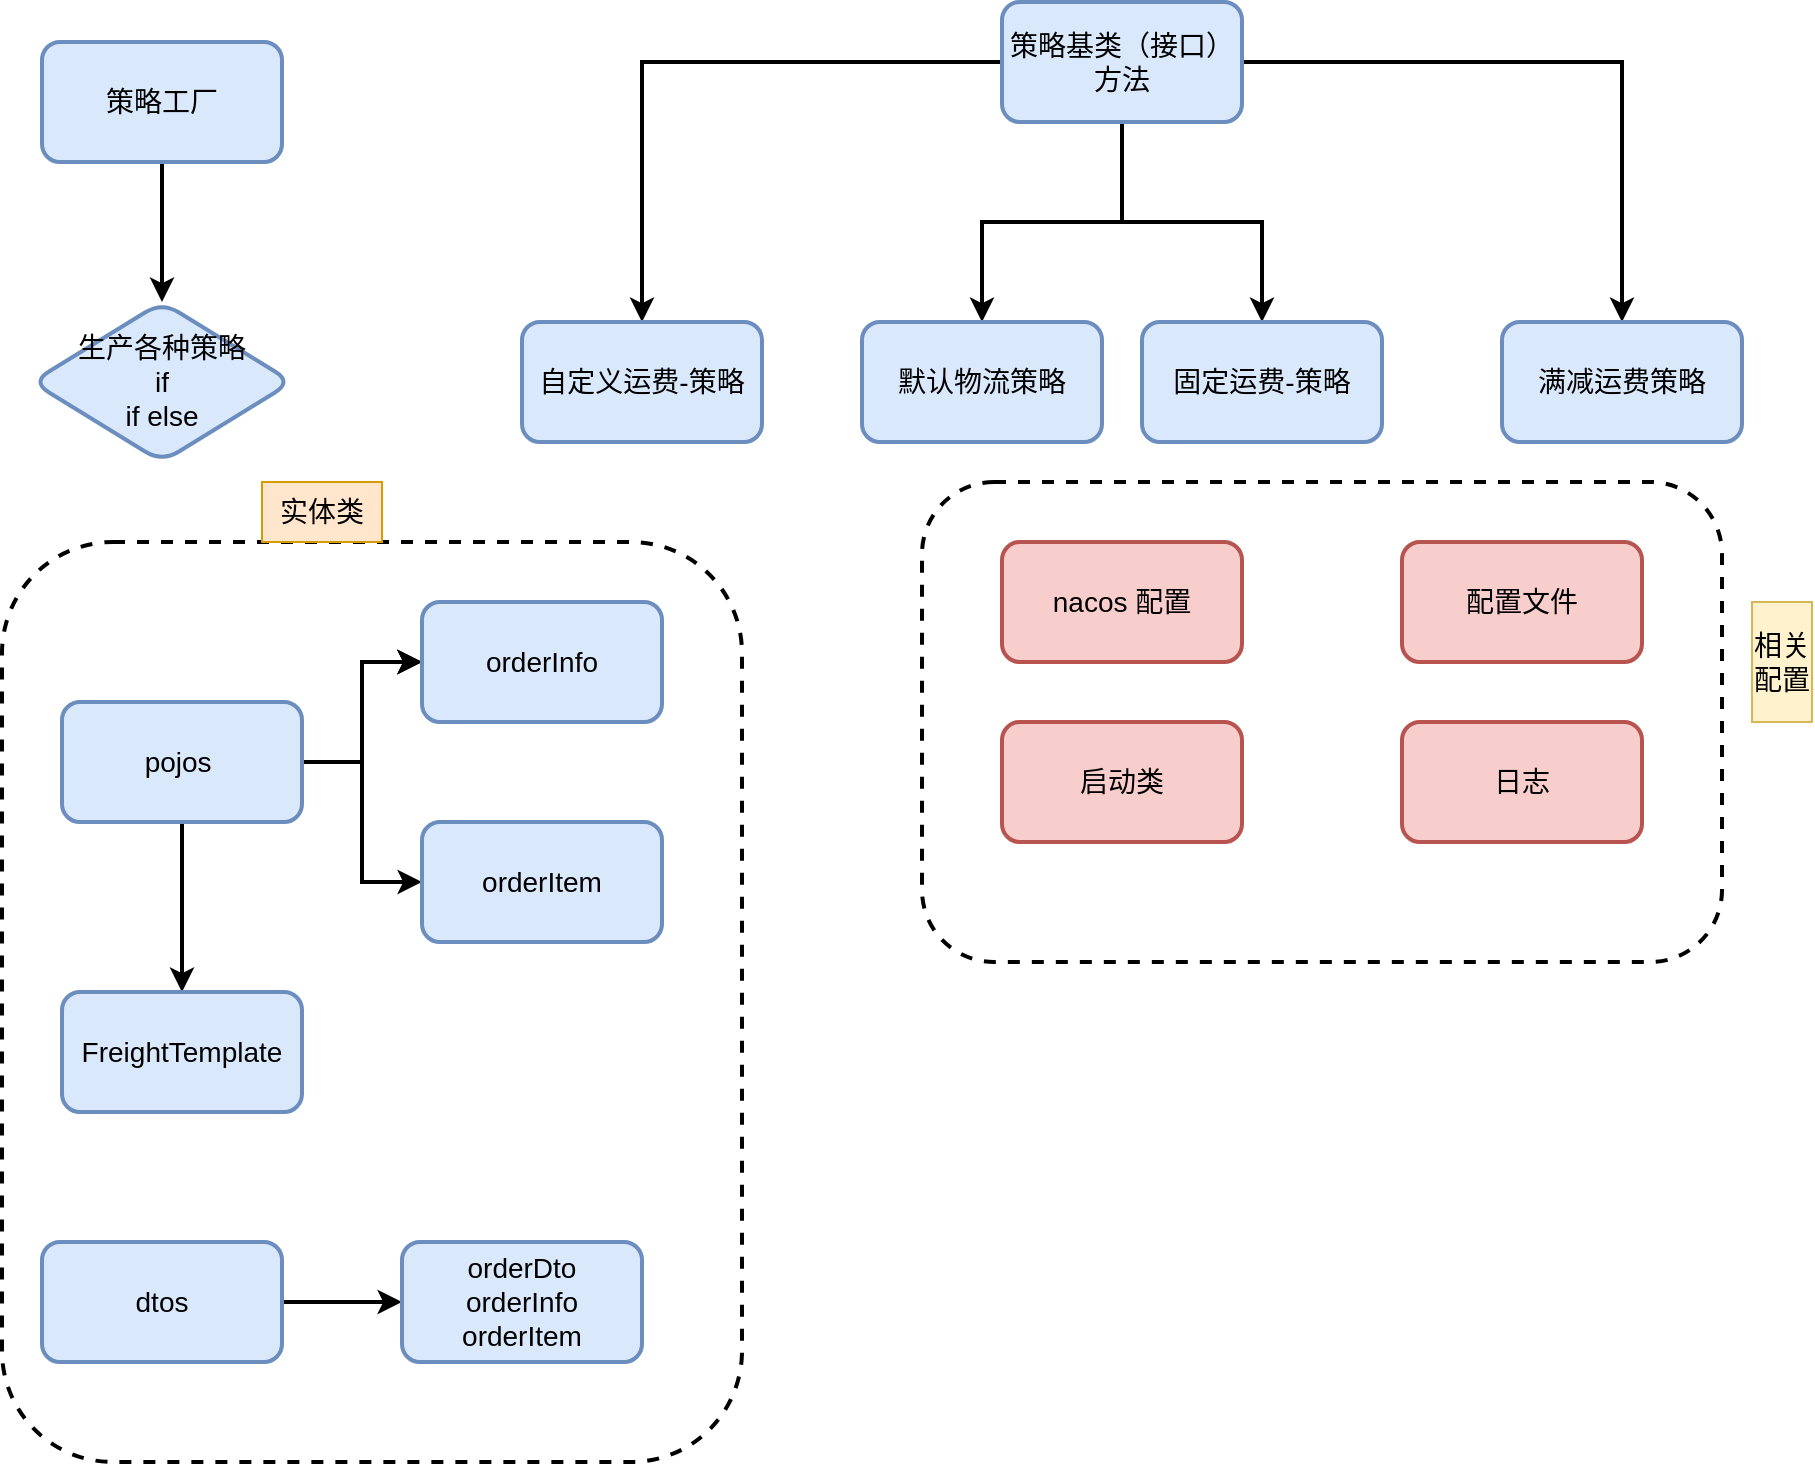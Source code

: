 <mxfile version="20.0.3" type="github">
  <diagram id="eZQI212zW49PJOHGEDup" name="第 1 页">
    <mxGraphModel dx="1038" dy="615" grid="1" gridSize="10" guides="1" tooltips="1" connect="1" arrows="1" fold="1" page="1" pageScale="1" pageWidth="827" pageHeight="1169" math="0" shadow="0">
      <root>
        <mxCell id="0" />
        <mxCell id="1" parent="0" />
        <mxCell id="KIiZi3-VXo7V8YcJdM5M-4" value="" style="edgeStyle=orthogonalEdgeStyle;rounded=0;orthogonalLoop=1;jettySize=auto;html=1;strokeWidth=2;" edge="1" parent="1" source="KIiZi3-VXo7V8YcJdM5M-1" target="KIiZi3-VXo7V8YcJdM5M-3">
          <mxGeometry relative="1" as="geometry" />
        </mxCell>
        <mxCell id="KIiZi3-VXo7V8YcJdM5M-6" value="" style="edgeStyle=orthogonalEdgeStyle;rounded=0;orthogonalLoop=1;jettySize=auto;html=1;strokeWidth=2;" edge="1" parent="1" source="KIiZi3-VXo7V8YcJdM5M-1" target="KIiZi3-VXo7V8YcJdM5M-5">
          <mxGeometry relative="1" as="geometry" />
        </mxCell>
        <mxCell id="KIiZi3-VXo7V8YcJdM5M-8" value="" style="edgeStyle=orthogonalEdgeStyle;rounded=0;orthogonalLoop=1;jettySize=auto;html=1;strokeWidth=2;" edge="1" parent="1" source="KIiZi3-VXo7V8YcJdM5M-1" target="KIiZi3-VXo7V8YcJdM5M-7">
          <mxGeometry relative="1" as="geometry" />
        </mxCell>
        <mxCell id="KIiZi3-VXo7V8YcJdM5M-9" style="edgeStyle=orthogonalEdgeStyle;rounded=0;orthogonalLoop=1;jettySize=auto;html=1;entryX=0.5;entryY=0;entryDx=0;entryDy=0;strokeWidth=2;" edge="1" parent="1" source="KIiZi3-VXo7V8YcJdM5M-1" target="KIiZi3-VXo7V8YcJdM5M-2">
          <mxGeometry relative="1" as="geometry" />
        </mxCell>
        <mxCell id="KIiZi3-VXo7V8YcJdM5M-1" value="策略基类（接口）&lt;br&gt;方法" style="rounded=1;whiteSpace=wrap;html=1;strokeWidth=2;fontSize=14;fillColor=#dae8fc;strokeColor=#6c8ebf;" vertex="1" parent="1">
          <mxGeometry x="530" y="30" width="120" height="60" as="geometry" />
        </mxCell>
        <mxCell id="KIiZi3-VXo7V8YcJdM5M-2" value="默认物流策略" style="rounded=1;whiteSpace=wrap;html=1;strokeWidth=2;fontSize=14;fillColor=#dae8fc;strokeColor=#6c8ebf;" vertex="1" parent="1">
          <mxGeometry x="460" y="190" width="120" height="60" as="geometry" />
        </mxCell>
        <mxCell id="KIiZi3-VXo7V8YcJdM5M-3" value="固定运费-策略" style="rounded=1;whiteSpace=wrap;html=1;strokeWidth=2;fontSize=14;fillColor=#dae8fc;strokeColor=#6c8ebf;" vertex="1" parent="1">
          <mxGeometry x="600" y="190" width="120" height="60" as="geometry" />
        </mxCell>
        <mxCell id="KIiZi3-VXo7V8YcJdM5M-5" value="满减运费策略" style="rounded=1;whiteSpace=wrap;html=1;strokeWidth=2;fontSize=14;fillColor=#dae8fc;strokeColor=#6c8ebf;" vertex="1" parent="1">
          <mxGeometry x="780" y="190" width="120" height="60" as="geometry" />
        </mxCell>
        <mxCell id="KIiZi3-VXo7V8YcJdM5M-7" value="自定义运费-策略" style="rounded=1;whiteSpace=wrap;html=1;strokeWidth=2;fontSize=14;fillColor=#dae8fc;strokeColor=#6c8ebf;" vertex="1" parent="1">
          <mxGeometry x="290" y="190" width="120" height="60" as="geometry" />
        </mxCell>
        <mxCell id="KIiZi3-VXo7V8YcJdM5M-12" value="" style="edgeStyle=orthogonalEdgeStyle;rounded=0;orthogonalLoop=1;jettySize=auto;html=1;strokeWidth=2;" edge="1" parent="1" source="KIiZi3-VXo7V8YcJdM5M-10" target="KIiZi3-VXo7V8YcJdM5M-11">
          <mxGeometry relative="1" as="geometry" />
        </mxCell>
        <mxCell id="KIiZi3-VXo7V8YcJdM5M-10" value="策略工厂" style="rounded=1;whiteSpace=wrap;html=1;strokeWidth=2;fontSize=14;fillColor=#dae8fc;strokeColor=#6c8ebf;" vertex="1" parent="1">
          <mxGeometry x="50" y="50" width="120" height="60" as="geometry" />
        </mxCell>
        <mxCell id="KIiZi3-VXo7V8YcJdM5M-11" value="生产各种策略&lt;br&gt;if&lt;br&gt;if else" style="rhombus;whiteSpace=wrap;html=1;fontSize=14;fillColor=#dae8fc;strokeColor=#6c8ebf;rounded=1;strokeWidth=2;" vertex="1" parent="1">
          <mxGeometry x="45" y="180" width="130" height="80" as="geometry" />
        </mxCell>
        <mxCell id="KIiZi3-VXo7V8YcJdM5M-16" value="" style="edgeStyle=orthogonalEdgeStyle;rounded=0;orthogonalLoop=1;jettySize=auto;html=1;strokeWidth=2;" edge="1" parent="1" source="KIiZi3-VXo7V8YcJdM5M-13" target="KIiZi3-VXo7V8YcJdM5M-15">
          <mxGeometry relative="1" as="geometry" />
        </mxCell>
        <mxCell id="KIiZi3-VXo7V8YcJdM5M-17" value="" style="edgeStyle=orthogonalEdgeStyle;rounded=0;orthogonalLoop=1;jettySize=auto;html=1;strokeWidth=2;" edge="1" parent="1" source="KIiZi3-VXo7V8YcJdM5M-13" target="KIiZi3-VXo7V8YcJdM5M-15">
          <mxGeometry relative="1" as="geometry" />
        </mxCell>
        <mxCell id="KIiZi3-VXo7V8YcJdM5M-18" value="" style="edgeStyle=orthogonalEdgeStyle;rounded=0;orthogonalLoop=1;jettySize=auto;html=1;strokeWidth=2;" edge="1" parent="1" source="KIiZi3-VXo7V8YcJdM5M-13" target="KIiZi3-VXo7V8YcJdM5M-15">
          <mxGeometry relative="1" as="geometry" />
        </mxCell>
        <mxCell id="KIiZi3-VXo7V8YcJdM5M-20" value="" style="edgeStyle=orthogonalEdgeStyle;rounded=0;orthogonalLoop=1;jettySize=auto;html=1;strokeWidth=2;" edge="1" parent="1" source="KIiZi3-VXo7V8YcJdM5M-13" target="KIiZi3-VXo7V8YcJdM5M-19">
          <mxGeometry relative="1" as="geometry" />
        </mxCell>
        <mxCell id="KIiZi3-VXo7V8YcJdM5M-27" value="" style="edgeStyle=orthogonalEdgeStyle;rounded=0;orthogonalLoop=1;jettySize=auto;html=1;strokeWidth=2;" edge="1" parent="1" source="KIiZi3-VXo7V8YcJdM5M-13" target="KIiZi3-VXo7V8YcJdM5M-26">
          <mxGeometry relative="1" as="geometry" />
        </mxCell>
        <mxCell id="KIiZi3-VXo7V8YcJdM5M-13" value="pojos&amp;nbsp;" style="rounded=1;whiteSpace=wrap;html=1;strokeWidth=2;fontSize=14;fillColor=#dae8fc;strokeColor=#6c8ebf;" vertex="1" parent="1">
          <mxGeometry x="60" y="380" width="120" height="60" as="geometry" />
        </mxCell>
        <mxCell id="KIiZi3-VXo7V8YcJdM5M-15" value="orderInfo" style="rounded=1;whiteSpace=wrap;html=1;strokeWidth=2;fontSize=14;fillColor=#dae8fc;strokeColor=#6c8ebf;" vertex="1" parent="1">
          <mxGeometry x="240" y="330" width="120" height="60" as="geometry" />
        </mxCell>
        <mxCell id="KIiZi3-VXo7V8YcJdM5M-19" value="orderItem" style="rounded=1;whiteSpace=wrap;html=1;strokeWidth=2;fontSize=14;fillColor=#dae8fc;strokeColor=#6c8ebf;" vertex="1" parent="1">
          <mxGeometry x="240" y="440" width="120" height="60" as="geometry" />
        </mxCell>
        <mxCell id="KIiZi3-VXo7V8YcJdM5M-23" value="" style="edgeStyle=orthogonalEdgeStyle;rounded=0;orthogonalLoop=1;jettySize=auto;html=1;strokeWidth=2;" edge="1" parent="1" source="KIiZi3-VXo7V8YcJdM5M-21" target="KIiZi3-VXo7V8YcJdM5M-22">
          <mxGeometry relative="1" as="geometry" />
        </mxCell>
        <mxCell id="KIiZi3-VXo7V8YcJdM5M-21" value="dtos" style="rounded=1;whiteSpace=wrap;html=1;strokeWidth=2;fontSize=14;fillColor=#dae8fc;strokeColor=#6c8ebf;" vertex="1" parent="1">
          <mxGeometry x="50" y="650" width="120" height="60" as="geometry" />
        </mxCell>
        <mxCell id="KIiZi3-VXo7V8YcJdM5M-22" value="orderDto&lt;br&gt;orderInfo&lt;br&gt;orderItem" style="rounded=1;whiteSpace=wrap;html=1;strokeWidth=2;fontSize=14;fillColor=#dae8fc;strokeColor=#6c8ebf;" vertex="1" parent="1">
          <mxGeometry x="230" y="650" width="120" height="60" as="geometry" />
        </mxCell>
        <mxCell id="KIiZi3-VXo7V8YcJdM5M-24" value="nacos 配置" style="rounded=1;whiteSpace=wrap;html=1;strokeWidth=2;fontSize=14;fillColor=#f8cecc;strokeColor=#b85450;" vertex="1" parent="1">
          <mxGeometry x="530" y="300" width="120" height="60" as="geometry" />
        </mxCell>
        <mxCell id="KIiZi3-VXo7V8YcJdM5M-26" value="FreightTemplate" style="rounded=1;whiteSpace=wrap;html=1;strokeWidth=2;fontSize=14;fillColor=#dae8fc;strokeColor=#6c8ebf;" vertex="1" parent="1">
          <mxGeometry x="60" y="525" width="120" height="60" as="geometry" />
        </mxCell>
        <mxCell id="KIiZi3-VXo7V8YcJdM5M-28" value="启动类" style="rounded=1;whiteSpace=wrap;html=1;strokeWidth=2;fontSize=14;fillColor=#f8cecc;strokeColor=#b85450;" vertex="1" parent="1">
          <mxGeometry x="530" y="390" width="120" height="60" as="geometry" />
        </mxCell>
        <mxCell id="KIiZi3-VXo7V8YcJdM5M-29" value="配置文件" style="rounded=1;whiteSpace=wrap;html=1;strokeWidth=2;fontSize=14;fillColor=#f8cecc;strokeColor=#b85450;" vertex="1" parent="1">
          <mxGeometry x="730" y="300" width="120" height="60" as="geometry" />
        </mxCell>
        <mxCell id="KIiZi3-VXo7V8YcJdM5M-30" value="日志" style="rounded=1;whiteSpace=wrap;html=1;strokeWidth=2;fontSize=14;fillColor=#f8cecc;strokeColor=#b85450;" vertex="1" parent="1">
          <mxGeometry x="730" y="390" width="120" height="60" as="geometry" />
        </mxCell>
        <mxCell id="KIiZi3-VXo7V8YcJdM5M-31" value="" style="rounded=1;whiteSpace=wrap;html=1;fontSize=14;strokeWidth=2;fillColor=none;dashed=1;" vertex="1" parent="1">
          <mxGeometry x="30" y="300" width="370" height="460" as="geometry" />
        </mxCell>
        <mxCell id="KIiZi3-VXo7V8YcJdM5M-32" value="实体类" style="text;html=1;strokeColor=#d79b00;fillColor=#ffe6cc;align=center;verticalAlign=middle;whiteSpace=wrap;rounded=0;fontSize=14;" vertex="1" parent="1">
          <mxGeometry x="160" y="270" width="60" height="30" as="geometry" />
        </mxCell>
        <mxCell id="KIiZi3-VXo7V8YcJdM5M-33" value="" style="rounded=1;whiteSpace=wrap;html=1;fontSize=14;strokeWidth=2;fillColor=none;dashed=1;" vertex="1" parent="1">
          <mxGeometry x="490" y="270" width="400" height="240" as="geometry" />
        </mxCell>
        <mxCell id="KIiZi3-VXo7V8YcJdM5M-34" value="相关配置" style="text;html=1;strokeColor=#d6b656;fillColor=#fff2cc;align=center;verticalAlign=middle;whiteSpace=wrap;rounded=0;fontSize=14;rotation=90;horizontal=0;" vertex="1" parent="1">
          <mxGeometry x="890" y="345" width="60" height="30" as="geometry" />
        </mxCell>
      </root>
    </mxGraphModel>
  </diagram>
</mxfile>
